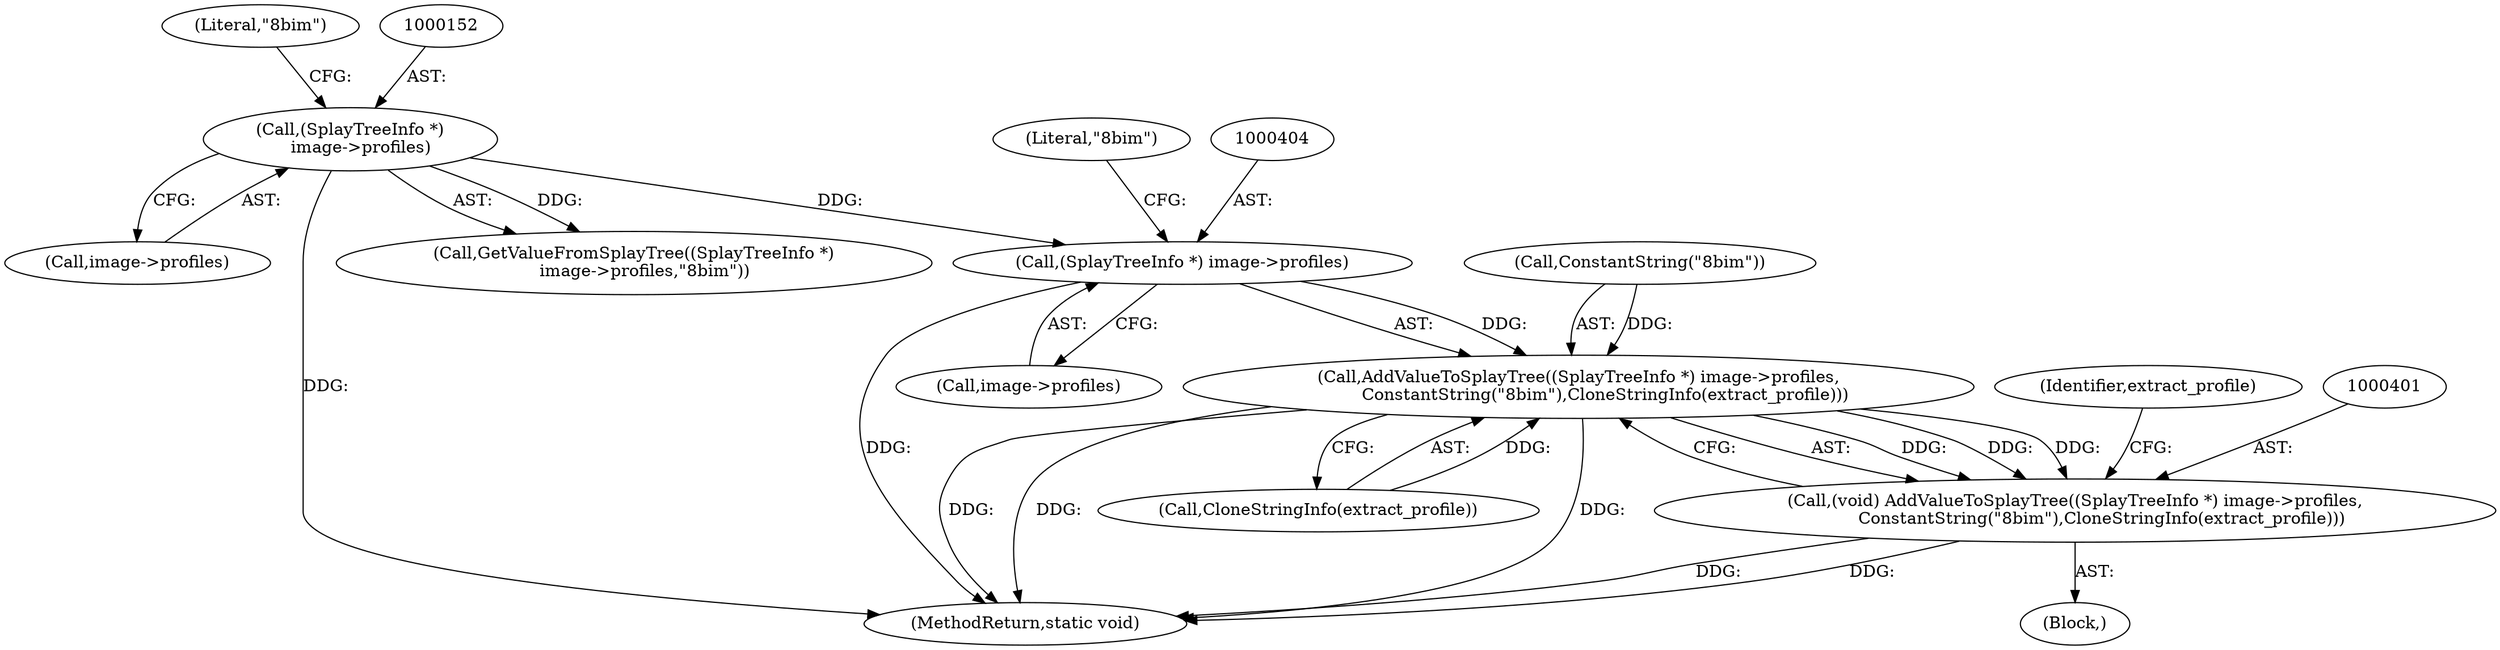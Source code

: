 digraph "0_ImageMagick_478cce544fdf1de882d78381768458f397964453@pointer" {
"1000403" [label="(Call,(SplayTreeInfo *) image->profiles)"];
"1000151" [label="(Call,(SplayTreeInfo *)\n    image->profiles)"];
"1000402" [label="(Call,AddValueToSplayTree((SplayTreeInfo *) image->profiles,\n          ConstantString(\"8bim\"),CloneStringInfo(extract_profile)))"];
"1000400" [label="(Call,(void) AddValueToSplayTree((SplayTreeInfo *) image->profiles,\n          ConstantString(\"8bim\"),CloneStringInfo(extract_profile)))"];
"1000408" [label="(Call,ConstantString(\"8bim\"))"];
"1000403" [label="(Call,(SplayTreeInfo *) image->profiles)"];
"1000156" [label="(Literal,\"8bim\")"];
"1000402" [label="(Call,AddValueToSplayTree((SplayTreeInfo *) image->profiles,\n          ConstantString(\"8bim\"),CloneStringInfo(extract_profile)))"];
"1000150" [label="(Call,GetValueFromSplayTree((SplayTreeInfo *)\n    image->profiles,\"8bim\"))"];
"1000413" [label="(Identifier,extract_profile)"];
"1000400" [label="(Call,(void) AddValueToSplayTree((SplayTreeInfo *) image->profiles,\n          ConstantString(\"8bim\"),CloneStringInfo(extract_profile)))"];
"1000409" [label="(Literal,\"8bim\")"];
"1000410" [label="(Call,CloneStringInfo(extract_profile))"];
"1000276" [label="(Block,)"];
"1000405" [label="(Call,image->profiles)"];
"1000153" [label="(Call,image->profiles)"];
"1000151" [label="(Call,(SplayTreeInfo *)\n    image->profiles)"];
"1000417" [label="(MethodReturn,static void)"];
"1000403" -> "1000402"  [label="AST: "];
"1000403" -> "1000405"  [label="CFG: "];
"1000404" -> "1000403"  [label="AST: "];
"1000405" -> "1000403"  [label="AST: "];
"1000409" -> "1000403"  [label="CFG: "];
"1000403" -> "1000417"  [label="DDG: "];
"1000403" -> "1000402"  [label="DDG: "];
"1000151" -> "1000403"  [label="DDG: "];
"1000151" -> "1000150"  [label="AST: "];
"1000151" -> "1000153"  [label="CFG: "];
"1000152" -> "1000151"  [label="AST: "];
"1000153" -> "1000151"  [label="AST: "];
"1000156" -> "1000151"  [label="CFG: "];
"1000151" -> "1000417"  [label="DDG: "];
"1000151" -> "1000150"  [label="DDG: "];
"1000402" -> "1000400"  [label="AST: "];
"1000402" -> "1000410"  [label="CFG: "];
"1000408" -> "1000402"  [label="AST: "];
"1000410" -> "1000402"  [label="AST: "];
"1000400" -> "1000402"  [label="CFG: "];
"1000402" -> "1000417"  [label="DDG: "];
"1000402" -> "1000417"  [label="DDG: "];
"1000402" -> "1000417"  [label="DDG: "];
"1000402" -> "1000400"  [label="DDG: "];
"1000402" -> "1000400"  [label="DDG: "];
"1000402" -> "1000400"  [label="DDG: "];
"1000408" -> "1000402"  [label="DDG: "];
"1000410" -> "1000402"  [label="DDG: "];
"1000400" -> "1000276"  [label="AST: "];
"1000401" -> "1000400"  [label="AST: "];
"1000413" -> "1000400"  [label="CFG: "];
"1000400" -> "1000417"  [label="DDG: "];
"1000400" -> "1000417"  [label="DDG: "];
}
